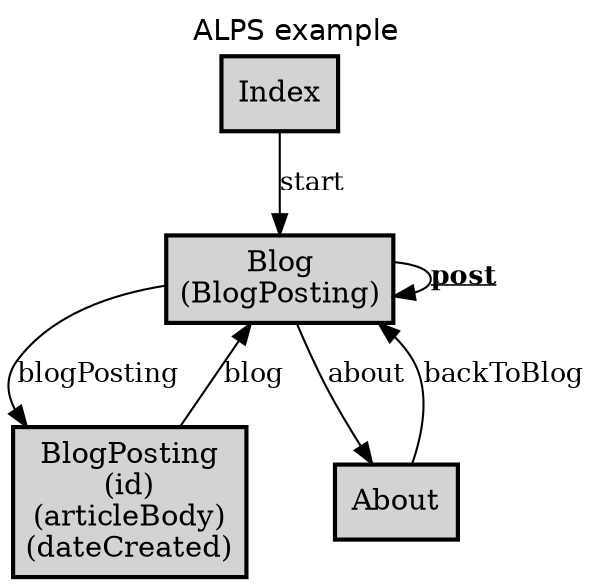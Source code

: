 digraph application_state_diagram {
  graph [
    labelloc="t";
    fontname="Helvetica"
    label="ALPS example";
    URL="index.html" target="_parent"
  ];
  node [shape = box, style = "bold,filled" fillcolor="lightgray"];

    Blog [margin=0.02, label=<<table cellspacing="0" cellpadding="5" border="0"><tr><td>Blog<br />(BlogPosting)<br /></td></tr></table>>,shape=box URL="docs/semantic.Blog.html" target="_parent"]
    BlogPosting [margin=0.02, label=<<table cellspacing="0" cellpadding="5" border="0"><tr><td>BlogPosting<br />(id)<br />(articleBody)<br />(dateCreated)<br /></td></tr></table>>,shape=box URL="docs/semantic.BlogPosting.html" target="_parent"]

    About -> Blog [label = <backToBlog> URL="docs/safe.backToBlog.html" target="_parent" fontsize=13];
    Blog -> About [label = <about> URL="docs/safe.about.html" target="_parent" fontsize=13];
    Blog -> Blog [label = <<b><u>post</u></b>> URL="docs/unsafe.post.html" target="_parent" fontsize=13];
    Blog -> BlogPosting [label = <blogPosting> URL="docs/safe.blogPosting.html" target="_parent" fontsize=13];
    BlogPosting -> Blog [label = <blog> URL="docs/safe.blog.html" target="_parent" fontsize=13];
    Index -> Blog [label = <start> URL="docs/safe.start.html" target="_parent" fontsize=13];

    About [label = <About> URL="docs/semantic.About.html" target="_parent"]
    Index [label = <Index> URL="docs/semantic.Index.html" target="_parent"]

}